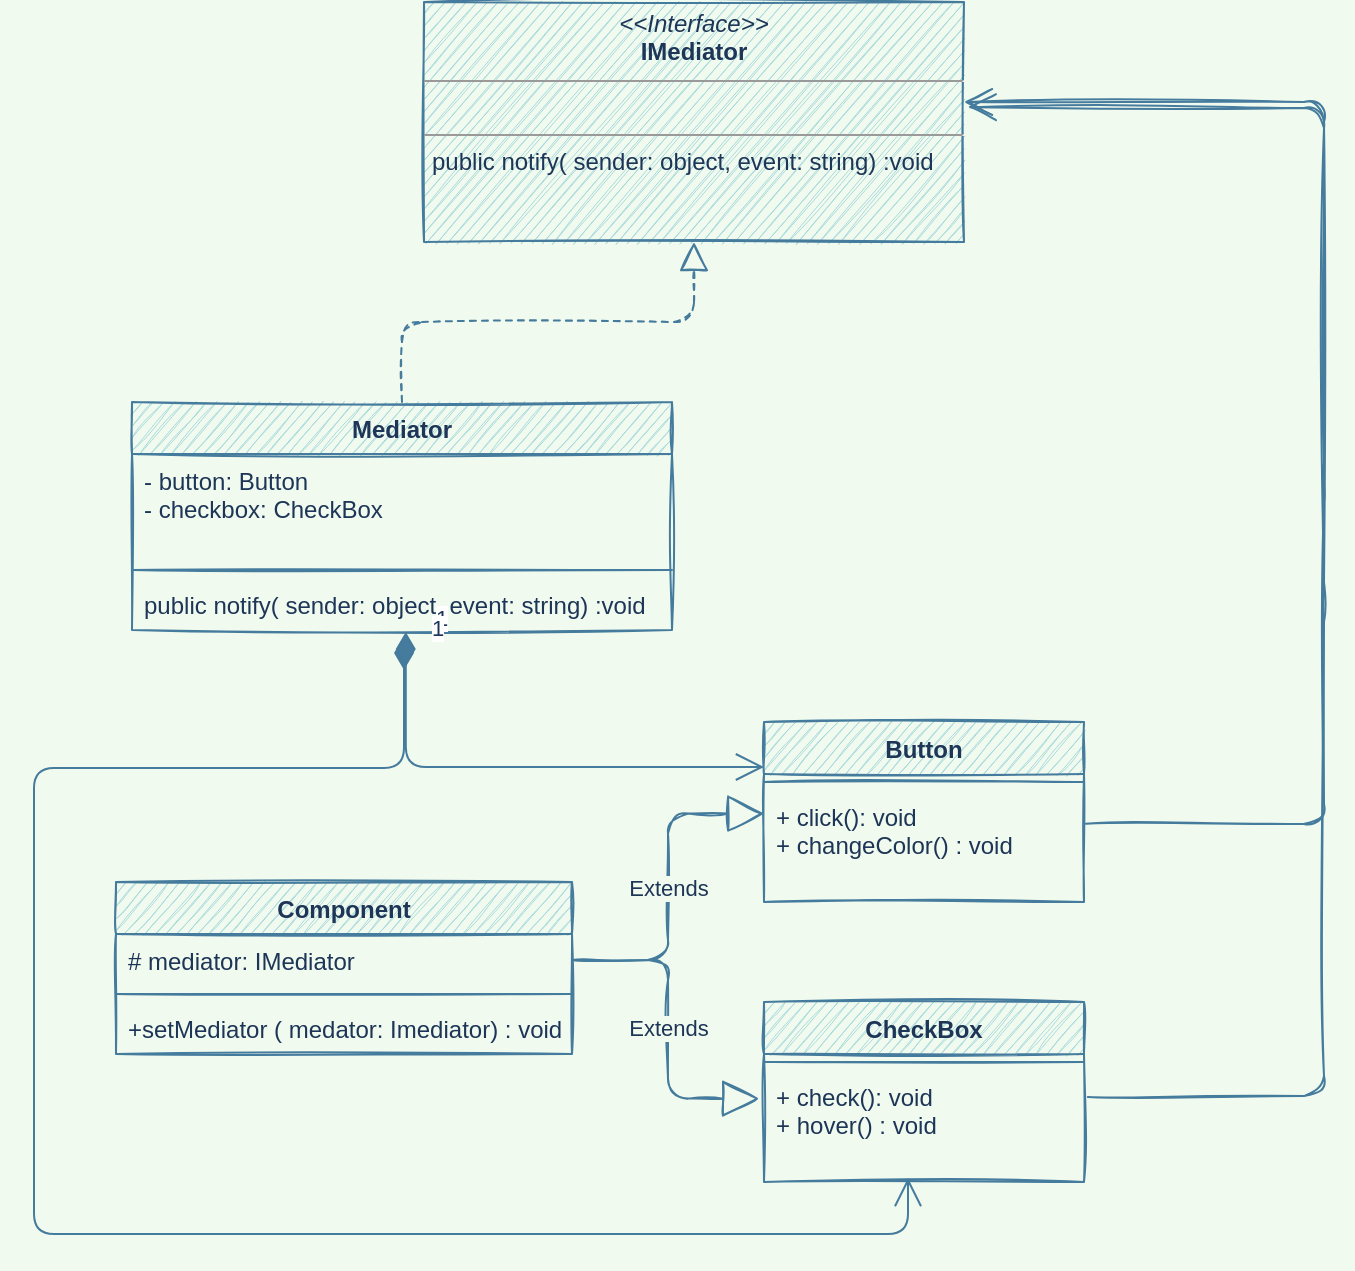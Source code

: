 <mxfile>
    <diagram id="4BbwGaaSppJdEhOWHZwW" name="Page-1">
        <mxGraphModel dx="1268" dy="1049" grid="0" gridSize="10" guides="1" tooltips="1" connect="1" arrows="1" fold="1" page="1" pageScale="1" pageWidth="827" pageHeight="1169" background="#F1FAEE" math="0" shadow="0">
            <root>
                <mxCell id="0"/>
                <mxCell id="1" parent="0"/>
                <mxCell id="2" value="&lt;p style=&quot;margin: 0px ; margin-top: 4px ; text-align: center&quot;&gt;&lt;i&gt;&amp;lt;&amp;lt;Interface&amp;gt;&amp;gt;&lt;/i&gt;&lt;br&gt;&lt;b&gt;IMediator&lt;/b&gt;&lt;/p&gt;&lt;hr size=&quot;1&quot;&gt;&lt;p style=&quot;margin: 0px ; margin-left: 4px&quot;&gt;&lt;br&gt;&lt;/p&gt;&lt;hr size=&quot;1&quot;&gt;&lt;p style=&quot;margin: 0px ; margin-left: 4px&quot;&gt;public notify( sender: object, event: string) :void&lt;/p&gt;" style="verticalAlign=top;align=left;overflow=fill;fontSize=12;fontFamily=Helvetica;html=1;fillColor=#A8DADC;strokeColor=#457B9D;fontColor=#1D3557;sketch=1;" vertex="1" parent="1">
                    <mxGeometry x="290" y="280" width="270" height="120" as="geometry"/>
                </mxCell>
                <mxCell id="3" value="Mediator&#10;" style="swimlane;fontStyle=1;align=center;verticalAlign=top;childLayout=stackLayout;horizontal=1;startSize=26;horizontalStack=0;resizeParent=1;resizeParentMax=0;resizeLast=0;collapsible=1;marginBottom=0;fillColor=#A8DADC;strokeColor=#457B9D;fontColor=#1D3557;sketch=1;" vertex="1" parent="1">
                    <mxGeometry x="144" y="480" width="270" height="114" as="geometry"/>
                </mxCell>
                <mxCell id="4" value="- button: Button&#10;- checkbox: CheckBox" style="text;strokeColor=none;fillColor=none;align=left;verticalAlign=top;spacingLeft=4;spacingRight=4;overflow=hidden;rotatable=0;points=[[0,0.5],[1,0.5]];portConstraint=eastwest;fontColor=#1D3557;sketch=1;" vertex="1" parent="3">
                    <mxGeometry y="26" width="270" height="54" as="geometry"/>
                </mxCell>
                <mxCell id="5" value="" style="line;strokeWidth=1;fillColor=none;align=left;verticalAlign=middle;spacingTop=-1;spacingLeft=3;spacingRight=3;rotatable=0;labelPosition=right;points=[];portConstraint=eastwest;labelBackgroundColor=#F1FAEE;strokeColor=#457B9D;fontColor=#1D3557;sketch=1;" vertex="1" parent="3">
                    <mxGeometry y="80" width="270" height="8" as="geometry"/>
                </mxCell>
                <mxCell id="6" value="public notify( sender: object, event: string) :void" style="text;strokeColor=none;fillColor=none;align=left;verticalAlign=top;spacingLeft=4;spacingRight=4;overflow=hidden;rotatable=0;points=[[0,0.5],[1,0.5]];portConstraint=eastwest;fontColor=#1D3557;sketch=1;" vertex="1" parent="3">
                    <mxGeometry y="88" width="270" height="26" as="geometry"/>
                </mxCell>
                <mxCell id="7" value="" style="endArrow=block;dashed=1;endFill=0;endSize=12;html=1;exitX=0.5;exitY=0;exitDx=0;exitDy=0;entryX=0.5;entryY=1;entryDx=0;entryDy=0;edgeStyle=orthogonalEdgeStyle;labelBackgroundColor=#F1FAEE;strokeColor=#457B9D;fontColor=#1D3557;sketch=1;" edge="1" parent="1" source="3" target="2">
                    <mxGeometry width="160" relative="1" as="geometry">
                        <mxPoint x="330" y="530" as="sourcePoint"/>
                        <mxPoint x="490" y="530" as="targetPoint"/>
                    </mxGeometry>
                </mxCell>
                <mxCell id="8" value="Component" style="swimlane;fontStyle=1;align=center;verticalAlign=top;childLayout=stackLayout;horizontal=1;startSize=26;horizontalStack=0;resizeParent=1;resizeParentMax=0;resizeLast=0;collapsible=1;marginBottom=0;fillColor=#A8DADC;strokeColor=#457B9D;fontColor=#1D3557;sketch=1;" vertex="1" parent="1">
                    <mxGeometry x="136" y="720" width="228" height="86" as="geometry">
                        <mxRectangle x="95" y="720" width="94" height="26" as="alternateBounds"/>
                    </mxGeometry>
                </mxCell>
                <mxCell id="9" value="# mediator: IMediator" style="text;strokeColor=none;fillColor=none;align=left;verticalAlign=top;spacingLeft=4;spacingRight=4;overflow=hidden;rotatable=0;points=[[0,0.5],[1,0.5]];portConstraint=eastwest;fontColor=#1D3557;sketch=1;" vertex="1" parent="8">
                    <mxGeometry y="26" width="228" height="26" as="geometry"/>
                </mxCell>
                <mxCell id="10" value="" style="line;strokeWidth=1;fillColor=none;align=left;verticalAlign=middle;spacingTop=-1;spacingLeft=3;spacingRight=3;rotatable=0;labelPosition=right;points=[];portConstraint=eastwest;labelBackgroundColor=#F1FAEE;strokeColor=#457B9D;fontColor=#1D3557;sketch=1;" vertex="1" parent="8">
                    <mxGeometry y="52" width="228" height="8" as="geometry"/>
                </mxCell>
                <mxCell id="11" value="+setMediator ( medator: Imediator) : void" style="text;strokeColor=none;fillColor=none;align=left;verticalAlign=top;spacingLeft=4;spacingRight=4;overflow=hidden;rotatable=0;points=[[0,0.5],[1,0.5]];portConstraint=eastwest;fontColor=#1D3557;sketch=1;" vertex="1" parent="8">
                    <mxGeometry y="60" width="228" height="26" as="geometry"/>
                </mxCell>
                <mxCell id="12" value="Button" style="swimlane;fontStyle=1;align=center;verticalAlign=top;childLayout=stackLayout;horizontal=1;startSize=26;horizontalStack=0;resizeParent=1;resizeParentMax=0;resizeLast=0;collapsible=1;marginBottom=0;fillColor=#A8DADC;strokeColor=#457B9D;fontColor=#1D3557;sketch=1;" vertex="1" parent="1">
                    <mxGeometry x="460" y="640" width="160" height="90" as="geometry"/>
                </mxCell>
                <mxCell id="14" value="" style="line;strokeWidth=1;fillColor=none;align=left;verticalAlign=middle;spacingTop=-1;spacingLeft=3;spacingRight=3;rotatable=0;labelPosition=right;points=[];portConstraint=eastwest;labelBackgroundColor=#F1FAEE;strokeColor=#457B9D;fontColor=#1D3557;sketch=1;" vertex="1" parent="12">
                    <mxGeometry y="26" width="160" height="8" as="geometry"/>
                </mxCell>
                <mxCell id="15" value="+ click(): void&#10;+ changeColor() : void&#10;" style="text;strokeColor=none;fillColor=none;align=left;verticalAlign=top;spacingLeft=4;spacingRight=4;overflow=hidden;rotatable=0;points=[[0,0.5],[1,0.5]];portConstraint=eastwest;fontColor=#1D3557;sketch=1;" vertex="1" parent="12">
                    <mxGeometry y="34" width="160" height="56" as="geometry"/>
                </mxCell>
                <mxCell id="16" value="CheckBox" style="swimlane;fontStyle=1;align=center;verticalAlign=top;childLayout=stackLayout;horizontal=1;startSize=26;horizontalStack=0;resizeParent=1;resizeParentMax=0;resizeLast=0;collapsible=1;marginBottom=0;fillColor=#A8DADC;strokeColor=#457B9D;fontColor=#1D3557;sketch=1;" vertex="1" parent="1">
                    <mxGeometry x="460" y="780" width="160" height="90" as="geometry"/>
                </mxCell>
                <mxCell id="17" value="" style="line;strokeWidth=1;fillColor=none;align=left;verticalAlign=middle;spacingTop=-1;spacingLeft=3;spacingRight=3;rotatable=0;labelPosition=right;points=[];portConstraint=eastwest;labelBackgroundColor=#F1FAEE;strokeColor=#457B9D;fontColor=#1D3557;sketch=1;" vertex="1" parent="16">
                    <mxGeometry y="26" width="160" height="8" as="geometry"/>
                </mxCell>
                <mxCell id="18" value="+ check(): void&#10;+ hover() : void&#10;" style="text;strokeColor=none;fillColor=none;align=left;verticalAlign=top;spacingLeft=4;spacingRight=4;overflow=hidden;rotatable=0;points=[[0,0.5],[1,0.5]];portConstraint=eastwest;fontColor=#1D3557;sketch=1;" vertex="1" parent="16">
                    <mxGeometry y="34" width="160" height="56" as="geometry"/>
                </mxCell>
                <mxCell id="19" value="" style="endArrow=open;endFill=1;endSize=12;html=1;exitX=1.012;exitY=0.241;exitDx=0;exitDy=0;exitPerimeter=0;entryX=1.007;entryY=0.438;entryDx=0;entryDy=0;entryPerimeter=0;labelBackgroundColor=#F1FAEE;strokeColor=#457B9D;fontColor=#1D3557;sketch=1;" edge="1" parent="1" source="18" target="2">
                    <mxGeometry width="160" relative="1" as="geometry">
                        <mxPoint x="330" y="530" as="sourcePoint"/>
                        <mxPoint x="490" y="530" as="targetPoint"/>
                        <Array as="points">
                            <mxPoint x="740" y="827"/>
                            <mxPoint x="740" y="580"/>
                            <mxPoint x="740" y="333"/>
                        </Array>
                    </mxGeometry>
                </mxCell>
                <mxCell id="20" value="" style="endArrow=open;endFill=1;endSize=12;html=1;exitX=1.006;exitY=0.301;exitDx=0;exitDy=0;exitPerimeter=0;labelBackgroundColor=#F1FAEE;strokeColor=#457B9D;fontColor=#1D3557;sketch=1;" edge="1" parent="1" source="15">
                    <mxGeometry width="160" relative="1" as="geometry">
                        <mxPoint x="330" y="530" as="sourcePoint"/>
                        <mxPoint x="560" y="330" as="targetPoint"/>
                        <Array as="points">
                            <mxPoint x="740" y="691"/>
                            <mxPoint x="740" y="520"/>
                            <mxPoint x="740" y="330"/>
                        </Array>
                    </mxGeometry>
                </mxCell>
                <mxCell id="24" value="Extends" style="endArrow=block;endSize=16;endFill=0;html=1;exitX=1;exitY=0.5;exitDx=0;exitDy=0;entryX=0.001;entryY=0.211;entryDx=0;entryDy=0;entryPerimeter=0;edgeStyle=orthogonalEdgeStyle;labelBackgroundColor=#F1FAEE;strokeColor=#457B9D;fontColor=#1D3557;sketch=1;" edge="1" parent="1" source="9" target="15">
                    <mxGeometry width="160" relative="1" as="geometry">
                        <mxPoint x="330" y="810" as="sourcePoint"/>
                        <mxPoint x="490" y="810" as="targetPoint"/>
                    </mxGeometry>
                </mxCell>
                <mxCell id="25" value="Extends" style="endArrow=block;endSize=16;endFill=0;html=1;exitX=1;exitY=0.5;exitDx=0;exitDy=0;entryX=-0.015;entryY=0.256;entryDx=0;entryDy=0;entryPerimeter=0;edgeStyle=orthogonalEdgeStyle;labelBackgroundColor=#F1FAEE;strokeColor=#457B9D;fontColor=#1D3557;sketch=1;" edge="1" parent="1" source="9" target="18">
                    <mxGeometry width="160" relative="1" as="geometry">
                        <mxPoint x="330" y="810" as="sourcePoint"/>
                        <mxPoint x="490" y="810" as="targetPoint"/>
                    </mxGeometry>
                </mxCell>
                <mxCell id="27" value="1" style="endArrow=open;html=1;endSize=12;startArrow=diamondThin;startSize=14;startFill=1;edgeStyle=orthogonalEdgeStyle;align=left;verticalAlign=bottom;fontColor=#1D3557;strokeColor=#457B9D;fillColor=#A8DADC;" edge="1" parent="1">
                    <mxGeometry x="-1" y="14" relative="1" as="geometry">
                        <mxPoint x="280" y="597" as="sourcePoint"/>
                        <mxPoint x="532" y="868" as="targetPoint"/>
                        <Array as="points">
                            <mxPoint x="280" y="609"/>
                            <mxPoint x="280" y="663"/>
                            <mxPoint x="95" y="663"/>
                            <mxPoint x="95" y="896"/>
                            <mxPoint x="532" y="896"/>
                        </Array>
                        <mxPoint as="offset"/>
                    </mxGeometry>
                </mxCell>
                <mxCell id="28" value="1" style="endArrow=open;html=1;endSize=12;startArrow=diamondThin;startSize=14;startFill=1;edgeStyle=orthogonalEdgeStyle;align=left;verticalAlign=bottom;fontColor=#1D3557;strokeColor=#457B9D;fillColor=#A8DADC;entryX=0;entryY=0.25;entryDx=0;entryDy=0;exitX=0.507;exitY=1.039;exitDx=0;exitDy=0;exitPerimeter=0;" edge="1" parent="1" source="6" target="12">
                    <mxGeometry x="-0.943" y="11" relative="1" as="geometry">
                        <mxPoint x="286" y="621" as="sourcePoint"/>
                        <mxPoint x="372" y="534" as="targetPoint"/>
                        <mxPoint as="offset"/>
                    </mxGeometry>
                </mxCell>
            </root>
        </mxGraphModel>
    </diagram>
</mxfile>